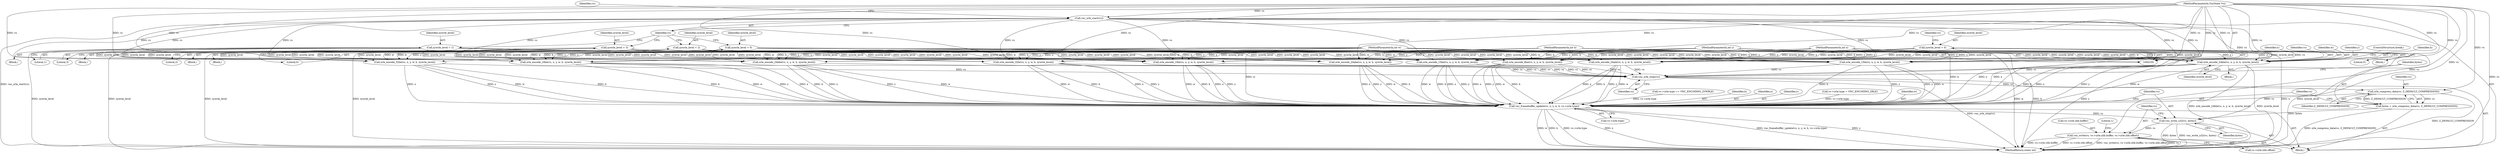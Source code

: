 digraph "0_qemu_9f64916da20eea67121d544698676295bbb105a7_8@pointer" {
"1000396" [label="(Call,zrle_encode_24ble(vs, x, y, w, h, zywrle_level))"];
"1000197" [label="(Call,vnc_zrle_start(vs))"];
"1000101" [label="(MethodParameterIn,VncState *vs)"];
"1000102" [label="(MethodParameterIn,int x)"];
"1000103" [label="(MethodParameterIn,int y)"];
"1000104" [label="(MethodParameterIn,int w)"];
"1000105" [label="(MethodParameterIn,int h)"];
"1000171" [label="(Call,zywrle_level = 3)"];
"1000184" [label="(Call,zywrle_level = 2)"];
"1000189" [label="(Call,zywrle_level = 1)"];
"1000194" [label="(Call,zywrle_level = 0)"];
"1000151" [label="(Call,zywrle_level = 0)"];
"1000425" [label="(Call,vnc_zrle_stop(vs))"];
"1000429" [label="(Call,zrle_compress_data(vs, Z_DEFAULT_COMPRESSION))"];
"1000427" [label="(Call,bytes = zrle_compress_data(vs, Z_DEFAULT_COMPRESSION))"];
"1000443" [label="(Call,vnc_write_u32(vs, bytes))"];
"1000446" [label="(Call,vnc_write(vs, vs->zrle.zlib.buffer, vs->zrle.zlib.offset))"];
"1000432" [label="(Call,vnc_framebuffer_update(vs, x, y, w, h, vs->zrle.type))"];
"1000183" [label="(Block,)"];
"1000438" [label="(Call,vs->zrle.type)"];
"1000443" [label="(Call,vnc_write_u32(vs, bytes))"];
"1000408" [label="(Call,zrle_encode_32be(vs, x, y, w, h, zywrle_level))"];
"1000193" [label="(Block,)"];
"1000186" [label="(Literal,2)"];
"1000197" [label="(Call,vnc_zrle_start(vs))"];
"1000103" [label="(MethodParameterIn,int y)"];
"1000173" [label="(Literal,3)"];
"1000190" [label="(Identifier,zywrle_level)"];
"1000402" [label="(Identifier,zywrle_level)"];
"1000258" [label="(Call,zrle_encode_15le(vs, x, y, w, h, zywrle_level))"];
"1000191" [label="(Literal,1)"];
"1000396" [label="(Call,zrle_encode_24ble(vs, x, y, w, h, zywrle_level))"];
"1000105" [label="(MethodParameterIn,int h)"];
"1000400" [label="(Identifier,w)"];
"1000399" [label="(Identifier,y)"];
"1000202" [label="(Identifier,vs)"];
"1000424" [label="(ControlStructure,break;)"];
"1000157" [label="(Identifier,vs)"];
"1000207" [label="(Call,zrle_encode_8ne(vs, x, y, w, h, zywrle_level))"];
"1000444" [label="(Identifier,vs)"];
"1000427" [label="(Call,bytes = zrle_compress_data(vs, Z_DEFAULT_COMPRESSION))"];
"1000463" [label="(Literal,1)"];
"1000151" [label="(Call,zywrle_level = 0)"];
"1000448" [label="(Call,vs->zrle.zlib.buffer)"];
"1000417" [label="(Call,zrle_encode_32le(vs, x, y, w, h, zywrle_level))"];
"1000101" [label="(MethodParameterIn,VncState *vs)"];
"1000395" [label="(Block,)"];
"1000194" [label="(Call,zywrle_level = 0)"];
"1000172" [label="(Identifier,zywrle_level)"];
"1000185" [label="(Identifier,zywrle_level)"];
"1000152" [label="(Identifier,zywrle_level)"];
"1000116" [label="(Call,vs->zrle.type == VNC_ENCODING_ZYWRLE)"];
"1000102" [label="(MethodParameterIn,int x)"];
"1000464" [label="(MethodReturn,static int)"];
"1000237" [label="(Call,zrle_encode_16le(vs, x, y, w, h, zywrle_level))"];
"1000189" [label="(Call,zywrle_level = 1)"];
"1000198" [label="(Identifier,vs)"];
"1000401" [label="(Identifier,h)"];
"1000184" [label="(Call,zywrle_level = 2)"];
"1000398" [label="(Identifier,x)"];
"1000366" [label="(Call,zrle_encode_24ale(vs, x, y, w, h, zywrle_level))"];
"1000153" [label="(Literal,0)"];
"1000106" [label="(Block,)"];
"1000150" [label="(Block,)"];
"1000447" [label="(Identifier,vs)"];
"1000357" [label="(Call,zrle_encode_24abe(vs, x, y, w, h, zywrle_level))"];
"1000455" [label="(Call,vs->zrle.zlib.offset)"];
"1000387" [label="(Call,zrle_encode_24bbe(vs, x, y, w, h, zywrle_level))"];
"1000228" [label="(Call,zrle_encode_16be(vs, x, y, w, h, zywrle_level))"];
"1000397" [label="(Identifier,vs)"];
"1000170" [label="(Block,)"];
"1000429" [label="(Call,zrle_compress_data(vs, Z_DEFAULT_COMPRESSION))"];
"1000195" [label="(Identifier,zywrle_level)"];
"1000437" [label="(Identifier,h)"];
"1000434" [label="(Identifier,x)"];
"1000433" [label="(Identifier,vs)"];
"1000249" [label="(Call,zrle_encode_15be(vs, x, y, w, h, zywrle_level))"];
"1000431" [label="(Identifier,Z_DEFAULT_COMPRESSION)"];
"1000104" [label="(MethodParameterIn,int w)"];
"1000446" [label="(Call,vnc_write(vs, vs->zrle.zlib.buffer, vs->zrle.zlib.offset))"];
"1000188" [label="(Block,)"];
"1000426" [label="(Identifier,vs)"];
"1000445" [label="(Identifier,bytes)"];
"1000435" [label="(Identifier,y)"];
"1000425" [label="(Call,vnc_zrle_stop(vs))"];
"1000432" [label="(Call,vnc_framebuffer_update(vs, x, y, w, h, vs->zrle.type))"];
"1000154" [label="(Call,vs->zrle.type = VNC_ENCODING_ZRLE)"];
"1000428" [label="(Identifier,bytes)"];
"1000171" [label="(Call,zywrle_level = 3)"];
"1000436" [label="(Identifier,w)"];
"1000430" [label="(Identifier,vs)"];
"1000196" [label="(Literal,0)"];
"1000396" -> "1000395"  [label="AST: "];
"1000396" -> "1000402"  [label="CFG: "];
"1000397" -> "1000396"  [label="AST: "];
"1000398" -> "1000396"  [label="AST: "];
"1000399" -> "1000396"  [label="AST: "];
"1000400" -> "1000396"  [label="AST: "];
"1000401" -> "1000396"  [label="AST: "];
"1000402" -> "1000396"  [label="AST: "];
"1000424" -> "1000396"  [label="CFG: "];
"1000396" -> "1000464"  [label="DDG: zrle_encode_24ble(vs, x, y, w, h, zywrle_level)"];
"1000396" -> "1000464"  [label="DDG: zywrle_level"];
"1000197" -> "1000396"  [label="DDG: vs"];
"1000101" -> "1000396"  [label="DDG: vs"];
"1000102" -> "1000396"  [label="DDG: x"];
"1000103" -> "1000396"  [label="DDG: y"];
"1000104" -> "1000396"  [label="DDG: w"];
"1000105" -> "1000396"  [label="DDG: h"];
"1000171" -> "1000396"  [label="DDG: zywrle_level"];
"1000184" -> "1000396"  [label="DDG: zywrle_level"];
"1000189" -> "1000396"  [label="DDG: zywrle_level"];
"1000194" -> "1000396"  [label="DDG: zywrle_level"];
"1000151" -> "1000396"  [label="DDG: zywrle_level"];
"1000396" -> "1000425"  [label="DDG: vs"];
"1000396" -> "1000432"  [label="DDG: x"];
"1000396" -> "1000432"  [label="DDG: y"];
"1000396" -> "1000432"  [label="DDG: w"];
"1000396" -> "1000432"  [label="DDG: h"];
"1000197" -> "1000106"  [label="AST: "];
"1000197" -> "1000198"  [label="CFG: "];
"1000198" -> "1000197"  [label="AST: "];
"1000202" -> "1000197"  [label="CFG: "];
"1000197" -> "1000464"  [label="DDG: vnc_zrle_start(vs)"];
"1000101" -> "1000197"  [label="DDG: vs"];
"1000197" -> "1000207"  [label="DDG: vs"];
"1000197" -> "1000228"  [label="DDG: vs"];
"1000197" -> "1000237"  [label="DDG: vs"];
"1000197" -> "1000249"  [label="DDG: vs"];
"1000197" -> "1000258"  [label="DDG: vs"];
"1000197" -> "1000357"  [label="DDG: vs"];
"1000197" -> "1000366"  [label="DDG: vs"];
"1000197" -> "1000387"  [label="DDG: vs"];
"1000197" -> "1000408"  [label="DDG: vs"];
"1000197" -> "1000417"  [label="DDG: vs"];
"1000197" -> "1000425"  [label="DDG: vs"];
"1000101" -> "1000100"  [label="AST: "];
"1000101" -> "1000464"  [label="DDG: vs"];
"1000101" -> "1000207"  [label="DDG: vs"];
"1000101" -> "1000228"  [label="DDG: vs"];
"1000101" -> "1000237"  [label="DDG: vs"];
"1000101" -> "1000249"  [label="DDG: vs"];
"1000101" -> "1000258"  [label="DDG: vs"];
"1000101" -> "1000357"  [label="DDG: vs"];
"1000101" -> "1000366"  [label="DDG: vs"];
"1000101" -> "1000387"  [label="DDG: vs"];
"1000101" -> "1000408"  [label="DDG: vs"];
"1000101" -> "1000417"  [label="DDG: vs"];
"1000101" -> "1000425"  [label="DDG: vs"];
"1000101" -> "1000429"  [label="DDG: vs"];
"1000101" -> "1000432"  [label="DDG: vs"];
"1000101" -> "1000443"  [label="DDG: vs"];
"1000101" -> "1000446"  [label="DDG: vs"];
"1000102" -> "1000100"  [label="AST: "];
"1000102" -> "1000464"  [label="DDG: x"];
"1000102" -> "1000207"  [label="DDG: x"];
"1000102" -> "1000228"  [label="DDG: x"];
"1000102" -> "1000237"  [label="DDG: x"];
"1000102" -> "1000249"  [label="DDG: x"];
"1000102" -> "1000258"  [label="DDG: x"];
"1000102" -> "1000357"  [label="DDG: x"];
"1000102" -> "1000366"  [label="DDG: x"];
"1000102" -> "1000387"  [label="DDG: x"];
"1000102" -> "1000408"  [label="DDG: x"];
"1000102" -> "1000417"  [label="DDG: x"];
"1000102" -> "1000432"  [label="DDG: x"];
"1000103" -> "1000100"  [label="AST: "];
"1000103" -> "1000464"  [label="DDG: y"];
"1000103" -> "1000207"  [label="DDG: y"];
"1000103" -> "1000228"  [label="DDG: y"];
"1000103" -> "1000237"  [label="DDG: y"];
"1000103" -> "1000249"  [label="DDG: y"];
"1000103" -> "1000258"  [label="DDG: y"];
"1000103" -> "1000357"  [label="DDG: y"];
"1000103" -> "1000366"  [label="DDG: y"];
"1000103" -> "1000387"  [label="DDG: y"];
"1000103" -> "1000408"  [label="DDG: y"];
"1000103" -> "1000417"  [label="DDG: y"];
"1000103" -> "1000432"  [label="DDG: y"];
"1000104" -> "1000100"  [label="AST: "];
"1000104" -> "1000464"  [label="DDG: w"];
"1000104" -> "1000207"  [label="DDG: w"];
"1000104" -> "1000228"  [label="DDG: w"];
"1000104" -> "1000237"  [label="DDG: w"];
"1000104" -> "1000249"  [label="DDG: w"];
"1000104" -> "1000258"  [label="DDG: w"];
"1000104" -> "1000357"  [label="DDG: w"];
"1000104" -> "1000366"  [label="DDG: w"];
"1000104" -> "1000387"  [label="DDG: w"];
"1000104" -> "1000408"  [label="DDG: w"];
"1000104" -> "1000417"  [label="DDG: w"];
"1000104" -> "1000432"  [label="DDG: w"];
"1000105" -> "1000100"  [label="AST: "];
"1000105" -> "1000464"  [label="DDG: h"];
"1000105" -> "1000207"  [label="DDG: h"];
"1000105" -> "1000228"  [label="DDG: h"];
"1000105" -> "1000237"  [label="DDG: h"];
"1000105" -> "1000249"  [label="DDG: h"];
"1000105" -> "1000258"  [label="DDG: h"];
"1000105" -> "1000357"  [label="DDG: h"];
"1000105" -> "1000366"  [label="DDG: h"];
"1000105" -> "1000387"  [label="DDG: h"];
"1000105" -> "1000408"  [label="DDG: h"];
"1000105" -> "1000417"  [label="DDG: h"];
"1000105" -> "1000432"  [label="DDG: h"];
"1000171" -> "1000170"  [label="AST: "];
"1000171" -> "1000173"  [label="CFG: "];
"1000172" -> "1000171"  [label="AST: "];
"1000173" -> "1000171"  [label="AST: "];
"1000198" -> "1000171"  [label="CFG: "];
"1000171" -> "1000464"  [label="DDG: zywrle_level"];
"1000171" -> "1000207"  [label="DDG: zywrle_level"];
"1000171" -> "1000228"  [label="DDG: zywrle_level"];
"1000171" -> "1000237"  [label="DDG: zywrle_level"];
"1000171" -> "1000249"  [label="DDG: zywrle_level"];
"1000171" -> "1000258"  [label="DDG: zywrle_level"];
"1000171" -> "1000357"  [label="DDG: zywrle_level"];
"1000171" -> "1000366"  [label="DDG: zywrle_level"];
"1000171" -> "1000387"  [label="DDG: zywrle_level"];
"1000171" -> "1000408"  [label="DDG: zywrle_level"];
"1000171" -> "1000417"  [label="DDG: zywrle_level"];
"1000184" -> "1000183"  [label="AST: "];
"1000184" -> "1000186"  [label="CFG: "];
"1000185" -> "1000184"  [label="AST: "];
"1000186" -> "1000184"  [label="AST: "];
"1000198" -> "1000184"  [label="CFG: "];
"1000184" -> "1000464"  [label="DDG: zywrle_level"];
"1000184" -> "1000207"  [label="DDG: zywrle_level"];
"1000184" -> "1000228"  [label="DDG: zywrle_level"];
"1000184" -> "1000237"  [label="DDG: zywrle_level"];
"1000184" -> "1000249"  [label="DDG: zywrle_level"];
"1000184" -> "1000258"  [label="DDG: zywrle_level"];
"1000184" -> "1000357"  [label="DDG: zywrle_level"];
"1000184" -> "1000366"  [label="DDG: zywrle_level"];
"1000184" -> "1000387"  [label="DDG: zywrle_level"];
"1000184" -> "1000408"  [label="DDG: zywrle_level"];
"1000184" -> "1000417"  [label="DDG: zywrle_level"];
"1000189" -> "1000188"  [label="AST: "];
"1000189" -> "1000191"  [label="CFG: "];
"1000190" -> "1000189"  [label="AST: "];
"1000191" -> "1000189"  [label="AST: "];
"1000198" -> "1000189"  [label="CFG: "];
"1000189" -> "1000464"  [label="DDG: zywrle_level"];
"1000189" -> "1000207"  [label="DDG: zywrle_level"];
"1000189" -> "1000228"  [label="DDG: zywrle_level"];
"1000189" -> "1000237"  [label="DDG: zywrle_level"];
"1000189" -> "1000249"  [label="DDG: zywrle_level"];
"1000189" -> "1000258"  [label="DDG: zywrle_level"];
"1000189" -> "1000357"  [label="DDG: zywrle_level"];
"1000189" -> "1000366"  [label="DDG: zywrle_level"];
"1000189" -> "1000387"  [label="DDG: zywrle_level"];
"1000189" -> "1000408"  [label="DDG: zywrle_level"];
"1000189" -> "1000417"  [label="DDG: zywrle_level"];
"1000194" -> "1000193"  [label="AST: "];
"1000194" -> "1000196"  [label="CFG: "];
"1000195" -> "1000194"  [label="AST: "];
"1000196" -> "1000194"  [label="AST: "];
"1000198" -> "1000194"  [label="CFG: "];
"1000194" -> "1000464"  [label="DDG: zywrle_level"];
"1000194" -> "1000207"  [label="DDG: zywrle_level"];
"1000194" -> "1000228"  [label="DDG: zywrle_level"];
"1000194" -> "1000237"  [label="DDG: zywrle_level"];
"1000194" -> "1000249"  [label="DDG: zywrle_level"];
"1000194" -> "1000258"  [label="DDG: zywrle_level"];
"1000194" -> "1000357"  [label="DDG: zywrle_level"];
"1000194" -> "1000366"  [label="DDG: zywrle_level"];
"1000194" -> "1000387"  [label="DDG: zywrle_level"];
"1000194" -> "1000408"  [label="DDG: zywrle_level"];
"1000194" -> "1000417"  [label="DDG: zywrle_level"];
"1000151" -> "1000150"  [label="AST: "];
"1000151" -> "1000153"  [label="CFG: "];
"1000152" -> "1000151"  [label="AST: "];
"1000153" -> "1000151"  [label="AST: "];
"1000157" -> "1000151"  [label="CFG: "];
"1000151" -> "1000464"  [label="DDG: zywrle_level"];
"1000151" -> "1000207"  [label="DDG: zywrle_level"];
"1000151" -> "1000228"  [label="DDG: zywrle_level"];
"1000151" -> "1000237"  [label="DDG: zywrle_level"];
"1000151" -> "1000249"  [label="DDG: zywrle_level"];
"1000151" -> "1000258"  [label="DDG: zywrle_level"];
"1000151" -> "1000357"  [label="DDG: zywrle_level"];
"1000151" -> "1000366"  [label="DDG: zywrle_level"];
"1000151" -> "1000387"  [label="DDG: zywrle_level"];
"1000151" -> "1000408"  [label="DDG: zywrle_level"];
"1000151" -> "1000417"  [label="DDG: zywrle_level"];
"1000425" -> "1000106"  [label="AST: "];
"1000425" -> "1000426"  [label="CFG: "];
"1000426" -> "1000425"  [label="AST: "];
"1000428" -> "1000425"  [label="CFG: "];
"1000425" -> "1000464"  [label="DDG: vnc_zrle_stop(vs)"];
"1000258" -> "1000425"  [label="DDG: vs"];
"1000408" -> "1000425"  [label="DDG: vs"];
"1000237" -> "1000425"  [label="DDG: vs"];
"1000228" -> "1000425"  [label="DDG: vs"];
"1000387" -> "1000425"  [label="DDG: vs"];
"1000207" -> "1000425"  [label="DDG: vs"];
"1000357" -> "1000425"  [label="DDG: vs"];
"1000366" -> "1000425"  [label="DDG: vs"];
"1000417" -> "1000425"  [label="DDG: vs"];
"1000249" -> "1000425"  [label="DDG: vs"];
"1000425" -> "1000429"  [label="DDG: vs"];
"1000429" -> "1000427"  [label="AST: "];
"1000429" -> "1000431"  [label="CFG: "];
"1000430" -> "1000429"  [label="AST: "];
"1000431" -> "1000429"  [label="AST: "];
"1000427" -> "1000429"  [label="CFG: "];
"1000429" -> "1000464"  [label="DDG: Z_DEFAULT_COMPRESSION"];
"1000429" -> "1000427"  [label="DDG: vs"];
"1000429" -> "1000427"  [label="DDG: Z_DEFAULT_COMPRESSION"];
"1000429" -> "1000432"  [label="DDG: vs"];
"1000427" -> "1000106"  [label="AST: "];
"1000428" -> "1000427"  [label="AST: "];
"1000433" -> "1000427"  [label="CFG: "];
"1000427" -> "1000464"  [label="DDG: zrle_compress_data(vs, Z_DEFAULT_COMPRESSION)"];
"1000427" -> "1000443"  [label="DDG: bytes"];
"1000443" -> "1000106"  [label="AST: "];
"1000443" -> "1000445"  [label="CFG: "];
"1000444" -> "1000443"  [label="AST: "];
"1000445" -> "1000443"  [label="AST: "];
"1000447" -> "1000443"  [label="CFG: "];
"1000443" -> "1000464"  [label="DDG: vnc_write_u32(vs, bytes)"];
"1000443" -> "1000464"  [label="DDG: bytes"];
"1000432" -> "1000443"  [label="DDG: vs"];
"1000443" -> "1000446"  [label="DDG: vs"];
"1000446" -> "1000106"  [label="AST: "];
"1000446" -> "1000455"  [label="CFG: "];
"1000447" -> "1000446"  [label="AST: "];
"1000448" -> "1000446"  [label="AST: "];
"1000455" -> "1000446"  [label="AST: "];
"1000463" -> "1000446"  [label="CFG: "];
"1000446" -> "1000464"  [label="DDG: vs->zrle.zlib.offset"];
"1000446" -> "1000464"  [label="DDG: vnc_write(vs, vs->zrle.zlib.buffer, vs->zrle.zlib.offset)"];
"1000446" -> "1000464"  [label="DDG: vs"];
"1000446" -> "1000464"  [label="DDG: vs->zrle.zlib.buffer"];
"1000432" -> "1000106"  [label="AST: "];
"1000432" -> "1000438"  [label="CFG: "];
"1000433" -> "1000432"  [label="AST: "];
"1000434" -> "1000432"  [label="AST: "];
"1000435" -> "1000432"  [label="AST: "];
"1000436" -> "1000432"  [label="AST: "];
"1000437" -> "1000432"  [label="AST: "];
"1000438" -> "1000432"  [label="AST: "];
"1000444" -> "1000432"  [label="CFG: "];
"1000432" -> "1000464"  [label="DDG: w"];
"1000432" -> "1000464"  [label="DDG: h"];
"1000432" -> "1000464"  [label="DDG: vs->zrle.type"];
"1000432" -> "1000464"  [label="DDG: x"];
"1000432" -> "1000464"  [label="DDG: vnc_framebuffer_update(vs, x, y, w, h, vs->zrle.type)"];
"1000432" -> "1000464"  [label="DDG: y"];
"1000258" -> "1000432"  [label="DDG: x"];
"1000258" -> "1000432"  [label="DDG: y"];
"1000258" -> "1000432"  [label="DDG: w"];
"1000258" -> "1000432"  [label="DDG: h"];
"1000249" -> "1000432"  [label="DDG: x"];
"1000249" -> "1000432"  [label="DDG: y"];
"1000249" -> "1000432"  [label="DDG: w"];
"1000249" -> "1000432"  [label="DDG: h"];
"1000207" -> "1000432"  [label="DDG: x"];
"1000207" -> "1000432"  [label="DDG: y"];
"1000207" -> "1000432"  [label="DDG: w"];
"1000207" -> "1000432"  [label="DDG: h"];
"1000387" -> "1000432"  [label="DDG: x"];
"1000387" -> "1000432"  [label="DDG: y"];
"1000387" -> "1000432"  [label="DDG: w"];
"1000387" -> "1000432"  [label="DDG: h"];
"1000366" -> "1000432"  [label="DDG: x"];
"1000366" -> "1000432"  [label="DDG: y"];
"1000366" -> "1000432"  [label="DDG: w"];
"1000366" -> "1000432"  [label="DDG: h"];
"1000228" -> "1000432"  [label="DDG: x"];
"1000228" -> "1000432"  [label="DDG: y"];
"1000228" -> "1000432"  [label="DDG: w"];
"1000228" -> "1000432"  [label="DDG: h"];
"1000417" -> "1000432"  [label="DDG: x"];
"1000417" -> "1000432"  [label="DDG: y"];
"1000417" -> "1000432"  [label="DDG: w"];
"1000417" -> "1000432"  [label="DDG: h"];
"1000357" -> "1000432"  [label="DDG: x"];
"1000357" -> "1000432"  [label="DDG: y"];
"1000357" -> "1000432"  [label="DDG: w"];
"1000357" -> "1000432"  [label="DDG: h"];
"1000237" -> "1000432"  [label="DDG: x"];
"1000237" -> "1000432"  [label="DDG: y"];
"1000237" -> "1000432"  [label="DDG: w"];
"1000237" -> "1000432"  [label="DDG: h"];
"1000408" -> "1000432"  [label="DDG: x"];
"1000408" -> "1000432"  [label="DDG: y"];
"1000408" -> "1000432"  [label="DDG: w"];
"1000408" -> "1000432"  [label="DDG: h"];
"1000116" -> "1000432"  [label="DDG: vs->zrle.type"];
"1000154" -> "1000432"  [label="DDG: vs->zrle.type"];
}
